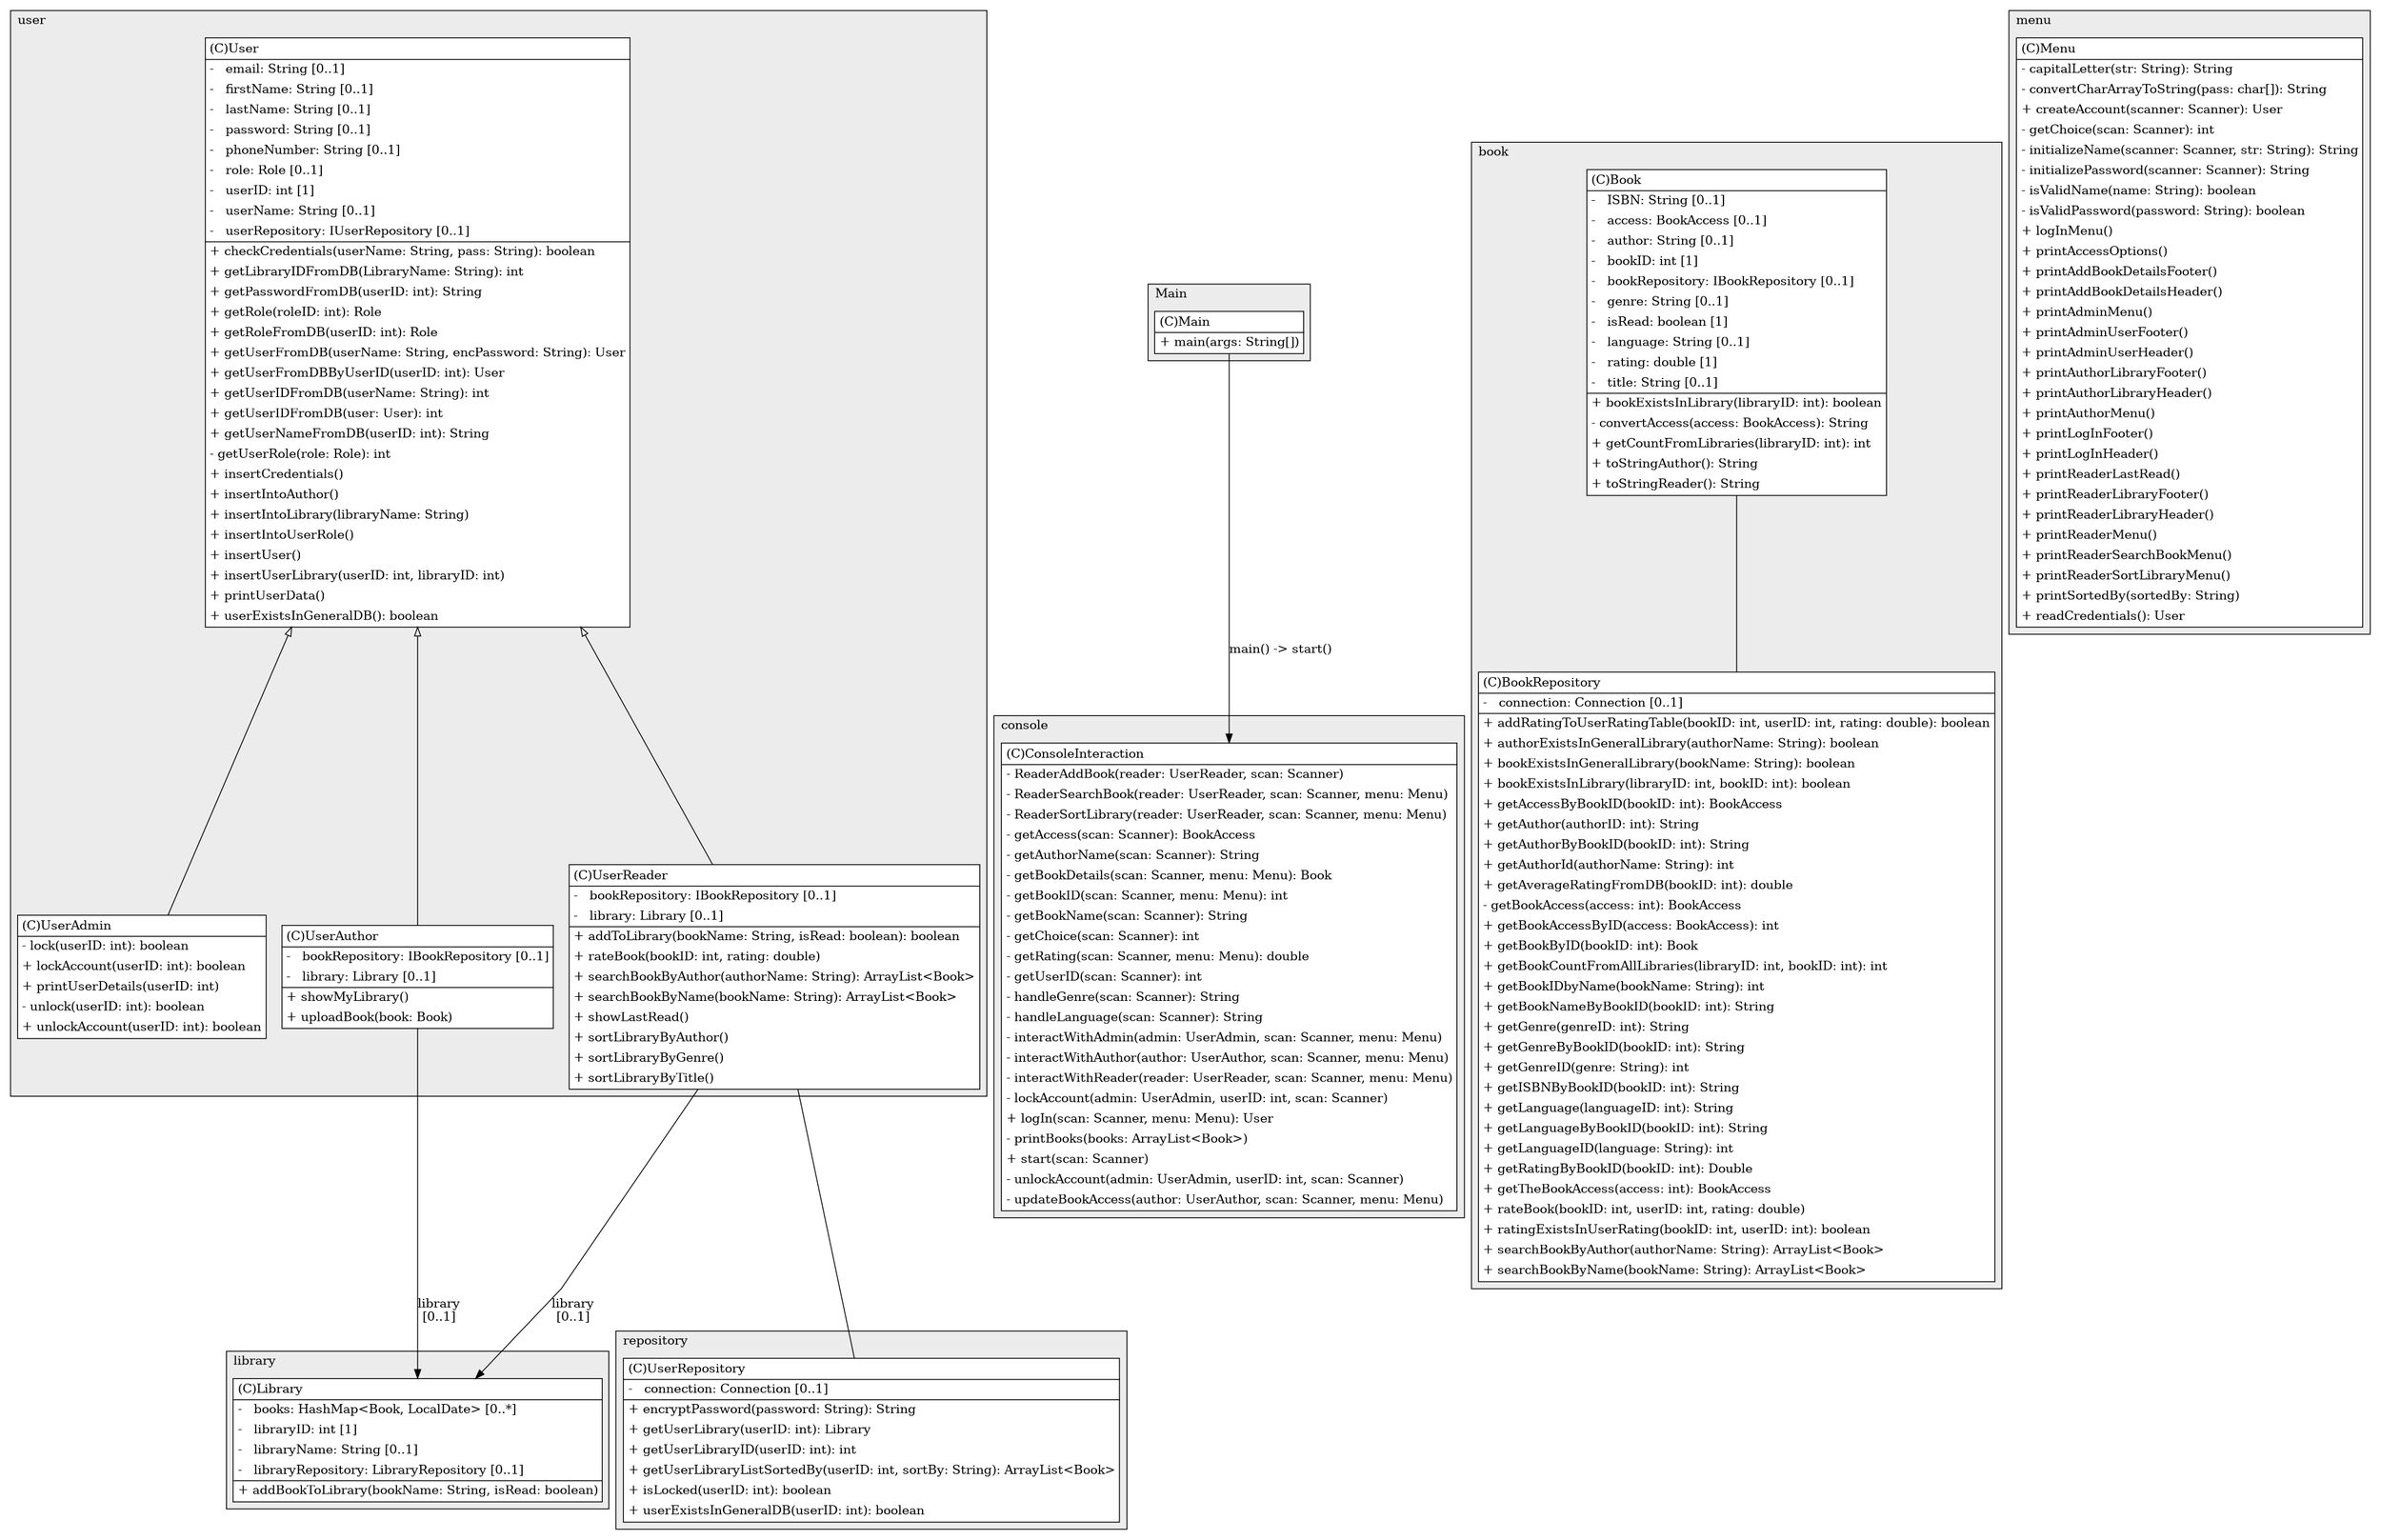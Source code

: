 @startuml

/' diagram meta data start
config=StructureConfiguration;
{
  "projectClassification": {
    "searchMode": "OpenProject", // OpenProject, AllProjects
    "includedProjects": "",
    "pathEndKeywords": "*.impl",
    "isClientPath": "",
    "isClientName": "",
    "isTestPath": "",
    "isTestName": "",
    "isMappingPath": "",
    "isMappingName": "",
    "isDataAccessPath": "",
    "isDataAccessName": "",
    "isDataStructurePath": "",
    "isDataStructureName": "",
    "isInterfaceStructuresPath": "",
    "isInterfaceStructuresName": "",
    "isEntryPointPath": "",
    "isEntryPointName": "",
    "treatFinalFieldsAsMandatory": false
  },
  "graphRestriction": {
    "classPackageExcludeFilter": "",
    "classPackageIncludeFilter": "",
    "classNameExcludeFilter": "",
    "classNameIncludeFilter": "",
    "methodNameExcludeFilter": "",
    "methodNameIncludeFilter": "",
    "removeByInheritance": "", // inheritance/annotation based filtering is done in a second step
    "removeByAnnotation": "",
    "removeByClassPackage": "", // cleanup the graph after inheritance/annotation based filtering is done
    "removeByClassName": "",
    "cutMappings": false,
    "cutEnum": true,
    "cutTests": true,
    "cutClient": true,
    "cutDataAccess": true,
    "cutInterfaceStructures": true,
    "cutDataStructures": true,
    "cutGetterAndSetter": true,
    "cutConstructors": true
  },
  "graphTraversal": {
    "forwardDepth": 3,
    "backwardDepth": 3,
    "classPackageExcludeFilter": "",
    "classPackageIncludeFilter": "",
    "classNameExcludeFilter": "",
    "classNameIncludeFilter": "",
    "methodNameExcludeFilter": "",
    "methodNameIncludeFilter": "",
    "hideMappings": false,
    "hideDataStructures": false,
    "hidePrivateMethods": true,
    "hideInterfaceCalls": true, // indirection: implementation -> interface (is hidden) -> implementation
    "onlyShowApplicationEntryPoints": false, // root node is included
    "useMethodCallsForStructureDiagram": "ForwardOnly" // ForwardOnly, BothDirections, No
  },
  "details": {
    "aggregation": "GroupByClass", // ByClass, GroupByClass, None
    "showClassGenericTypes": true,
    "showMethods": true,
    "showMethodParameterNames": true,
    "showMethodParameterTypes": true,
    "showMethodReturnType": true,
    "showPackageLevels": 2,
    "showDetailedClassStructure": true
  },
  "rootClass": "Main",
  "extensionCallbackMethod": "" // qualified.class.name#methodName - signature: public static String method(String)
}
diagram meta data end '/



digraph g {
    rankdir="TB"
    splines=polyline
    

'nodes 
subgraph cluster_166208699 { 
   	label=library
	labeljust=l
	fillcolor="#ececec"
	style=filled
   
   Library166208699[
	label=<<TABLE BORDER="1" CELLBORDER="0" CELLPADDING="4" CELLSPACING="0">
<TR><TD ALIGN="LEFT" >(C)Library</TD></TR>
<HR/>
<TR><TD ALIGN="LEFT" >-   books: HashMap&lt;Book, LocalDate&gt; [0..*]</TD></TR>
<TR><TD ALIGN="LEFT" >-   libraryID: int [1]</TD></TR>
<TR><TD ALIGN="LEFT" >-   libraryName: String [0..1]</TD></TR>
<TR><TD ALIGN="LEFT" >-   libraryRepository: LibraryRepository [0..1]</TD></TR>
<HR/>
<TR><TD ALIGN="LEFT" >+ addBookToLibrary(bookName: String, isRead: boolean)</TD></TR>
</TABLE>>
	style=filled
	margin=0
	shape=plaintext
	fillcolor="#FFFFFF"
];
} 

subgraph cluster_1950800714 { 
   	label=repository
	labeljust=l
	fillcolor="#ececec"
	style=filled
   
   UserRepository1142247757[
	label=<<TABLE BORDER="1" CELLBORDER="0" CELLPADDING="4" CELLSPACING="0">
<TR><TD ALIGN="LEFT" >(C)UserRepository</TD></TR>
<HR/>
<TR><TD ALIGN="LEFT" >-   connection: Connection [0..1]</TD></TR>
<HR/>
<TR><TD ALIGN="LEFT" >+ encryptPassword(password: String): String</TD></TR>
<TR><TD ALIGN="LEFT" >+ getUserLibrary(userID: int): Library</TD></TR>
<TR><TD ALIGN="LEFT" >+ getUserLibraryID(userID: int): int</TD></TR>
<TR><TD ALIGN="LEFT" >+ getUserLibraryListSortedBy(userID: int, sortBy: String): ArrayList&lt;Book&gt;</TD></TR>
<TR><TD ALIGN="LEFT" >+ isLocked(userID: int): boolean</TD></TR>
<TR><TD ALIGN="LEFT" >+ userExistsInGeneralDB(userID: int): boolean</TD></TR>
</TABLE>>
	style=filled
	margin=0
	shape=plaintext
	fillcolor="#FFFFFF"
];
} 

subgraph cluster_2390489 { 
   	label=Main
	labeljust=l
	fillcolor="#ececec"
	style=filled
   
   Main2390489[
	label=<<TABLE BORDER="1" CELLBORDER="0" CELLPADDING="4" CELLSPACING="0">
<TR><TD ALIGN="LEFT" >(C)Main</TD></TR>
<HR/>
<TR><TD ALIGN="LEFT" >+ main(args: String[])</TD></TR>
</TABLE>>
	style=filled
	margin=0
	shape=plaintext
	fillcolor="#FFFFFF"
];
} 

subgraph cluster_3029737 { 
   	label=book
	labeljust=l
	fillcolor="#ececec"
	style=filled
   
   Book3029737[
	label=<<TABLE BORDER="1" CELLBORDER="0" CELLPADDING="4" CELLSPACING="0">
<TR><TD ALIGN="LEFT" >(C)Book</TD></TR>
<HR/>
<TR><TD ALIGN="LEFT" >-   ISBN: String [0..1]</TD></TR>
<TR><TD ALIGN="LEFT" >-   access: BookAccess [0..1]</TD></TR>
<TR><TD ALIGN="LEFT" >-   author: String [0..1]</TD></TR>
<TR><TD ALIGN="LEFT" >-   bookID: int [1]</TD></TR>
<TR><TD ALIGN="LEFT" >-   bookRepository: IBookRepository [0..1]</TD></TR>
<TR><TD ALIGN="LEFT" >-   genre: String [0..1]</TD></TR>
<TR><TD ALIGN="LEFT" >-   isRead: boolean [1]</TD></TR>
<TR><TD ALIGN="LEFT" >-   language: String [0..1]</TD></TR>
<TR><TD ALIGN="LEFT" >-   rating: double [1]</TD></TR>
<TR><TD ALIGN="LEFT" >-   title: String [0..1]</TD></TR>
<HR/>
<TR><TD ALIGN="LEFT" >+ bookExistsInLibrary(libraryID: int): boolean</TD></TR>
<TR><TD ALIGN="LEFT" >- convertAccess(access: BookAccess): String</TD></TR>
<TR><TD ALIGN="LEFT" >+ getCountFromLibraries(libraryID: int): int</TD></TR>
<TR><TD ALIGN="LEFT" >+ toStringAuthor(): String</TD></TR>
<TR><TD ALIGN="LEFT" >+ toStringReader(): String</TD></TR>
</TABLE>>
	style=filled
	margin=0
	shape=plaintext
	fillcolor="#FFFFFF"
];

BookRepository3029737[
	label=<<TABLE BORDER="1" CELLBORDER="0" CELLPADDING="4" CELLSPACING="0">
<TR><TD ALIGN="LEFT" >(C)BookRepository</TD></TR>
<HR/>
<TR><TD ALIGN="LEFT" >-   connection: Connection [0..1]</TD></TR>
<HR/>
<TR><TD ALIGN="LEFT" >+ addRatingToUserRatingTable(bookID: int, userID: int, rating: double): boolean</TD></TR>
<TR><TD ALIGN="LEFT" >+ authorExistsInGeneralLibrary(authorName: String): boolean</TD></TR>
<TR><TD ALIGN="LEFT" >+ bookExistsInGeneralLibrary(bookName: String): boolean</TD></TR>
<TR><TD ALIGN="LEFT" >+ bookExistsInLibrary(libraryID: int, bookID: int): boolean</TD></TR>
<TR><TD ALIGN="LEFT" >+ getAccessByBookID(bookID: int): BookAccess</TD></TR>
<TR><TD ALIGN="LEFT" >+ getAuthor(authorID: int): String</TD></TR>
<TR><TD ALIGN="LEFT" >+ getAuthorByBookID(bookID: int): String</TD></TR>
<TR><TD ALIGN="LEFT" >+ getAuthorId(authorName: String): int</TD></TR>
<TR><TD ALIGN="LEFT" >+ getAverageRatingFromDB(bookID: int): double</TD></TR>
<TR><TD ALIGN="LEFT" >- getBookAccess(access: int): BookAccess</TD></TR>
<TR><TD ALIGN="LEFT" >+ getBookAccessByID(access: BookAccess): int</TD></TR>
<TR><TD ALIGN="LEFT" >+ getBookByID(bookID: int): Book</TD></TR>
<TR><TD ALIGN="LEFT" >+ getBookCountFromAllLibraries(libraryID: int, bookID: int): int</TD></TR>
<TR><TD ALIGN="LEFT" >+ getBookIDbyName(bookName: String): int</TD></TR>
<TR><TD ALIGN="LEFT" >+ getBookNameByBookID(bookID: int): String</TD></TR>
<TR><TD ALIGN="LEFT" >+ getGenre(genreID: int): String</TD></TR>
<TR><TD ALIGN="LEFT" >+ getGenreByBookID(bookID: int): String</TD></TR>
<TR><TD ALIGN="LEFT" >+ getGenreID(genre: String): int</TD></TR>
<TR><TD ALIGN="LEFT" >+ getISBNByBookID(bookID: int): String</TD></TR>
<TR><TD ALIGN="LEFT" >+ getLanguage(languageID: int): String</TD></TR>
<TR><TD ALIGN="LEFT" >+ getLanguageByBookID(bookID: int): String</TD></TR>
<TR><TD ALIGN="LEFT" >+ getLanguageID(language: String): int</TD></TR>
<TR><TD ALIGN="LEFT" >+ getRatingByBookID(bookID: int): Double</TD></TR>
<TR><TD ALIGN="LEFT" >+ getTheBookAccess(access: int): BookAccess</TD></TR>
<TR><TD ALIGN="LEFT" >+ rateBook(bookID: int, userID: int, rating: double)</TD></TR>
<TR><TD ALIGN="LEFT" >+ ratingExistsInUserRating(bookID: int, userID: int): boolean</TD></TR>
<TR><TD ALIGN="LEFT" >+ searchBookByAuthor(authorName: String): ArrayList&lt;Book&gt;</TD></TR>
<TR><TD ALIGN="LEFT" >+ searchBookByName(bookName: String): ArrayList&lt;Book&gt;</TD></TR>
</TABLE>>
	style=filled
	margin=0
	shape=plaintext
	fillcolor="#FFFFFF"
];
} 

subgraph cluster_3347807 { 
   	label=menu
	labeljust=l
	fillcolor="#ececec"
	style=filled
   
   Menu637609878[
	label=<<TABLE BORDER="1" CELLBORDER="0" CELLPADDING="4" CELLSPACING="0">
<TR><TD ALIGN="LEFT" >(C)Menu</TD></TR>
<HR/>
<TR><TD ALIGN="LEFT" >- capitalLetter(str: String): String</TD></TR>
<TR><TD ALIGN="LEFT" >- convertCharArrayToString(pass: char[]): String</TD></TR>
<TR><TD ALIGN="LEFT" >+ createAccount(scanner: Scanner): User</TD></TR>
<TR><TD ALIGN="LEFT" >- getChoice(scan: Scanner): int</TD></TR>
<TR><TD ALIGN="LEFT" >- initializeName(scanner: Scanner, str: String): String</TD></TR>
<TR><TD ALIGN="LEFT" >- initializePassword(scanner: Scanner): String</TD></TR>
<TR><TD ALIGN="LEFT" >- isValidName(name: String): boolean</TD></TR>
<TR><TD ALIGN="LEFT" >- isValidPassword(password: String): boolean</TD></TR>
<TR><TD ALIGN="LEFT" >+ logInMenu()</TD></TR>
<TR><TD ALIGN="LEFT" >+ printAccessOptions()</TD></TR>
<TR><TD ALIGN="LEFT" >+ printAddBookDetailsFooter()</TD></TR>
<TR><TD ALIGN="LEFT" >+ printAddBookDetailsHeader()</TD></TR>
<TR><TD ALIGN="LEFT" >+ printAdminMenu()</TD></TR>
<TR><TD ALIGN="LEFT" >+ printAdminUserFooter()</TD></TR>
<TR><TD ALIGN="LEFT" >+ printAdminUserHeader()</TD></TR>
<TR><TD ALIGN="LEFT" >+ printAuthorLibraryFooter()</TD></TR>
<TR><TD ALIGN="LEFT" >+ printAuthorLibraryHeader()</TD></TR>
<TR><TD ALIGN="LEFT" >+ printAuthorMenu()</TD></TR>
<TR><TD ALIGN="LEFT" >+ printLogInFooter()</TD></TR>
<TR><TD ALIGN="LEFT" >+ printLogInHeader()</TD></TR>
<TR><TD ALIGN="LEFT" >+ printReaderLastRead()</TD></TR>
<TR><TD ALIGN="LEFT" >+ printReaderLibraryFooter()</TD></TR>
<TR><TD ALIGN="LEFT" >+ printReaderLibraryHeader()</TD></TR>
<TR><TD ALIGN="LEFT" >+ printReaderMenu()</TD></TR>
<TR><TD ALIGN="LEFT" >+ printReaderSearchBookMenu()</TD></TR>
<TR><TD ALIGN="LEFT" >+ printReaderSortLibraryMenu()</TD></TR>
<TR><TD ALIGN="LEFT" >+ printSortedBy(sortedBy: String)</TD></TR>
<TR><TD ALIGN="LEFT" >+ readCredentials(): User</TD></TR>
</TABLE>>
	style=filled
	margin=0
	shape=plaintext
	fillcolor="#FFFFFF"
];
} 

subgraph cluster_3599307 { 
   	label=user
	labeljust=l
	fillcolor="#ececec"
	style=filled
   
   User3599307[
	label=<<TABLE BORDER="1" CELLBORDER="0" CELLPADDING="4" CELLSPACING="0">
<TR><TD ALIGN="LEFT" >(C)User</TD></TR>
<HR/>
<TR><TD ALIGN="LEFT" >-   email: String [0..1]</TD></TR>
<TR><TD ALIGN="LEFT" >-   firstName: String [0..1]</TD></TR>
<TR><TD ALIGN="LEFT" >-   lastName: String [0..1]</TD></TR>
<TR><TD ALIGN="LEFT" >-   password: String [0..1]</TD></TR>
<TR><TD ALIGN="LEFT" >-   phoneNumber: String [0..1]</TD></TR>
<TR><TD ALIGN="LEFT" >-   role: Role [0..1]</TD></TR>
<TR><TD ALIGN="LEFT" >-   userID: int [1]</TD></TR>
<TR><TD ALIGN="LEFT" >-   userName: String [0..1]</TD></TR>
<TR><TD ALIGN="LEFT" >-   userRepository: IUserRepository [0..1]</TD></TR>
<HR/>
<TR><TD ALIGN="LEFT" >+ checkCredentials(userName: String, pass: String): boolean</TD></TR>
<TR><TD ALIGN="LEFT" >+ getLibraryIDFromDB(LibraryName: String): int</TD></TR>
<TR><TD ALIGN="LEFT" >+ getPasswordFromDB(userID: int): String</TD></TR>
<TR><TD ALIGN="LEFT" >+ getRole(roleID: int): Role</TD></TR>
<TR><TD ALIGN="LEFT" >+ getRoleFromDB(userID: int): Role</TD></TR>
<TR><TD ALIGN="LEFT" >+ getUserFromDB(userName: String, encPassword: String): User</TD></TR>
<TR><TD ALIGN="LEFT" >+ getUserFromDBByUserID(userID: int): User</TD></TR>
<TR><TD ALIGN="LEFT" >+ getUserIDFromDB(userName: String): int</TD></TR>
<TR><TD ALIGN="LEFT" >+ getUserIDFromDB(user: User): int</TD></TR>
<TR><TD ALIGN="LEFT" >+ getUserNameFromDB(userID: int): String</TD></TR>
<TR><TD ALIGN="LEFT" >- getUserRole(role: Role): int</TD></TR>
<TR><TD ALIGN="LEFT" >+ insertCredentials()</TD></TR>
<TR><TD ALIGN="LEFT" >+ insertIntoAuthor()</TD></TR>
<TR><TD ALIGN="LEFT" >+ insertIntoLibrary(libraryName: String)</TD></TR>
<TR><TD ALIGN="LEFT" >+ insertIntoUserRole()</TD></TR>
<TR><TD ALIGN="LEFT" >+ insertUser()</TD></TR>
<TR><TD ALIGN="LEFT" >+ insertUserLibrary(userID: int, libraryID: int)</TD></TR>
<TR><TD ALIGN="LEFT" >+ printUserData()</TD></TR>
<TR><TD ALIGN="LEFT" >+ userExistsInGeneralDB(): boolean</TD></TR>
</TABLE>>
	style=filled
	margin=0
	shape=plaintext
	fillcolor="#FFFFFF"
];

UserAdmin3599307[
	label=<<TABLE BORDER="1" CELLBORDER="0" CELLPADDING="4" CELLSPACING="0">
<TR><TD ALIGN="LEFT" >(C)UserAdmin</TD></TR>
<HR/>
<TR><TD ALIGN="LEFT" >- lock(userID: int): boolean</TD></TR>
<TR><TD ALIGN="LEFT" >+ lockAccount(userID: int): boolean</TD></TR>
<TR><TD ALIGN="LEFT" >+ printUserDetails(userID: int)</TD></TR>
<TR><TD ALIGN="LEFT" >- unlock(userID: int): boolean</TD></TR>
<TR><TD ALIGN="LEFT" >+ unlockAccount(userID: int): boolean</TD></TR>
</TABLE>>
	style=filled
	margin=0
	shape=plaintext
	fillcolor="#FFFFFF"
];

UserAuthor3599307[
	label=<<TABLE BORDER="1" CELLBORDER="0" CELLPADDING="4" CELLSPACING="0">
<TR><TD ALIGN="LEFT" >(C)UserAuthor</TD></TR>
<HR/>
<TR><TD ALIGN="LEFT" >-   bookRepository: IBookRepository [0..1]</TD></TR>
<TR><TD ALIGN="LEFT" >-   library: Library [0..1]</TD></TR>
<HR/>
<TR><TD ALIGN="LEFT" >+ showMyLibrary()</TD></TR>
<TR><TD ALIGN="LEFT" >+ uploadBook(book: Book)</TD></TR>
</TABLE>>
	style=filled
	margin=0
	shape=plaintext
	fillcolor="#FFFFFF"
];

UserReader3599307[
	label=<<TABLE BORDER="1" CELLBORDER="0" CELLPADDING="4" CELLSPACING="0">
<TR><TD ALIGN="LEFT" >(C)UserReader</TD></TR>
<HR/>
<TR><TD ALIGN="LEFT" >-   bookRepository: IBookRepository [0..1]</TD></TR>
<TR><TD ALIGN="LEFT" >-   library: Library [0..1]</TD></TR>
<HR/>
<TR><TD ALIGN="LEFT" >+ addToLibrary(bookName: String, isRead: boolean): boolean</TD></TR>
<TR><TD ALIGN="LEFT" >+ rateBook(bookID: int, rating: double)</TD></TR>
<TR><TD ALIGN="LEFT" >+ searchBookByAuthor(authorName: String): ArrayList&lt;Book&gt;</TD></TR>
<TR><TD ALIGN="LEFT" >+ searchBookByName(bookName: String): ArrayList&lt;Book&gt;</TD></TR>
<TR><TD ALIGN="LEFT" >+ showLastRead()</TD></TR>
<TR><TD ALIGN="LEFT" >+ sortLibraryByAuthor()</TD></TR>
<TR><TD ALIGN="LEFT" >+ sortLibraryByGenre()</TD></TR>
<TR><TD ALIGN="LEFT" >+ sortLibraryByTitle()</TD></TR>
</TABLE>>
	style=filled
	margin=0
	shape=plaintext
	fillcolor="#FFFFFF"
];
} 

subgraph cluster_951510359 { 
   	label=console
	labeljust=l
	fillcolor="#ececec"
	style=filled
   
   ConsoleInteraction951510359[
	label=<<TABLE BORDER="1" CELLBORDER="0" CELLPADDING="4" CELLSPACING="0">
<TR><TD ALIGN="LEFT" >(C)ConsoleInteraction</TD></TR>
<HR/>
<TR><TD ALIGN="LEFT" >- ReaderAddBook(reader: UserReader, scan: Scanner)</TD></TR>
<TR><TD ALIGN="LEFT" >- ReaderSearchBook(reader: UserReader, scan: Scanner, menu: Menu)</TD></TR>
<TR><TD ALIGN="LEFT" >- ReaderSortLibrary(reader: UserReader, scan: Scanner, menu: Menu)</TD></TR>
<TR><TD ALIGN="LEFT" >- getAccess(scan: Scanner): BookAccess</TD></TR>
<TR><TD ALIGN="LEFT" >- getAuthorName(scan: Scanner): String</TD></TR>
<TR><TD ALIGN="LEFT" >- getBookDetails(scan: Scanner, menu: Menu): Book</TD></TR>
<TR><TD ALIGN="LEFT" >- getBookID(scan: Scanner, menu: Menu): int</TD></TR>
<TR><TD ALIGN="LEFT" >- getBookName(scan: Scanner): String</TD></TR>
<TR><TD ALIGN="LEFT" >- getChoice(scan: Scanner): int</TD></TR>
<TR><TD ALIGN="LEFT" >- getRating(scan: Scanner, menu: Menu): double</TD></TR>
<TR><TD ALIGN="LEFT" >- getUserID(scan: Scanner): int</TD></TR>
<TR><TD ALIGN="LEFT" >- handleGenre(scan: Scanner): String</TD></TR>
<TR><TD ALIGN="LEFT" >- handleLanguage(scan: Scanner): String</TD></TR>
<TR><TD ALIGN="LEFT" >- interactWithAdmin(admin: UserAdmin, scan: Scanner, menu: Menu)</TD></TR>
<TR><TD ALIGN="LEFT" >- interactWithAuthor(author: UserAuthor, scan: Scanner, menu: Menu)</TD></TR>
<TR><TD ALIGN="LEFT" >- interactWithReader(reader: UserReader, scan: Scanner, menu: Menu)</TD></TR>
<TR><TD ALIGN="LEFT" >- lockAccount(admin: UserAdmin, userID: int, scan: Scanner)</TD></TR>
<TR><TD ALIGN="LEFT" >+ logIn(scan: Scanner, menu: Menu): User</TD></TR>
<TR><TD ALIGN="LEFT" >- printBooks(books: ArrayList&lt;Book&gt;)</TD></TR>
<TR><TD ALIGN="LEFT" >+ start(scan: Scanner)</TD></TR>
<TR><TD ALIGN="LEFT" >- unlockAccount(admin: UserAdmin, userID: int, scan: Scanner)</TD></TR>
<TR><TD ALIGN="LEFT" >- updateBookAccess(author: UserAuthor, scan: Scanner, menu: Menu)</TD></TR>
</TABLE>>
	style=filled
	margin=0
	shape=plaintext
	fillcolor="#FFFFFF"
];
} 

'edges    
Book3029737 -> BookRepository3029737[arrowhead=none];
Main2390489 -> ConsoleInteraction951510359[label="main() -> start()"];
User3599307 -> UserAdmin3599307[arrowhead=none, arrowtail=empty, dir=both];
User3599307 -> UserAuthor3599307[arrowhead=none, arrowtail=empty, dir=both];
User3599307 -> UserReader3599307[arrowhead=none, arrowtail=empty, dir=both];
UserAuthor3599307 -> Library166208699[label="library
[0..1]"];
UserReader3599307 -> Library166208699[label="library
[0..1]"];
UserReader3599307 -> UserRepository1142247757[arrowhead=none];
    
}
@enduml